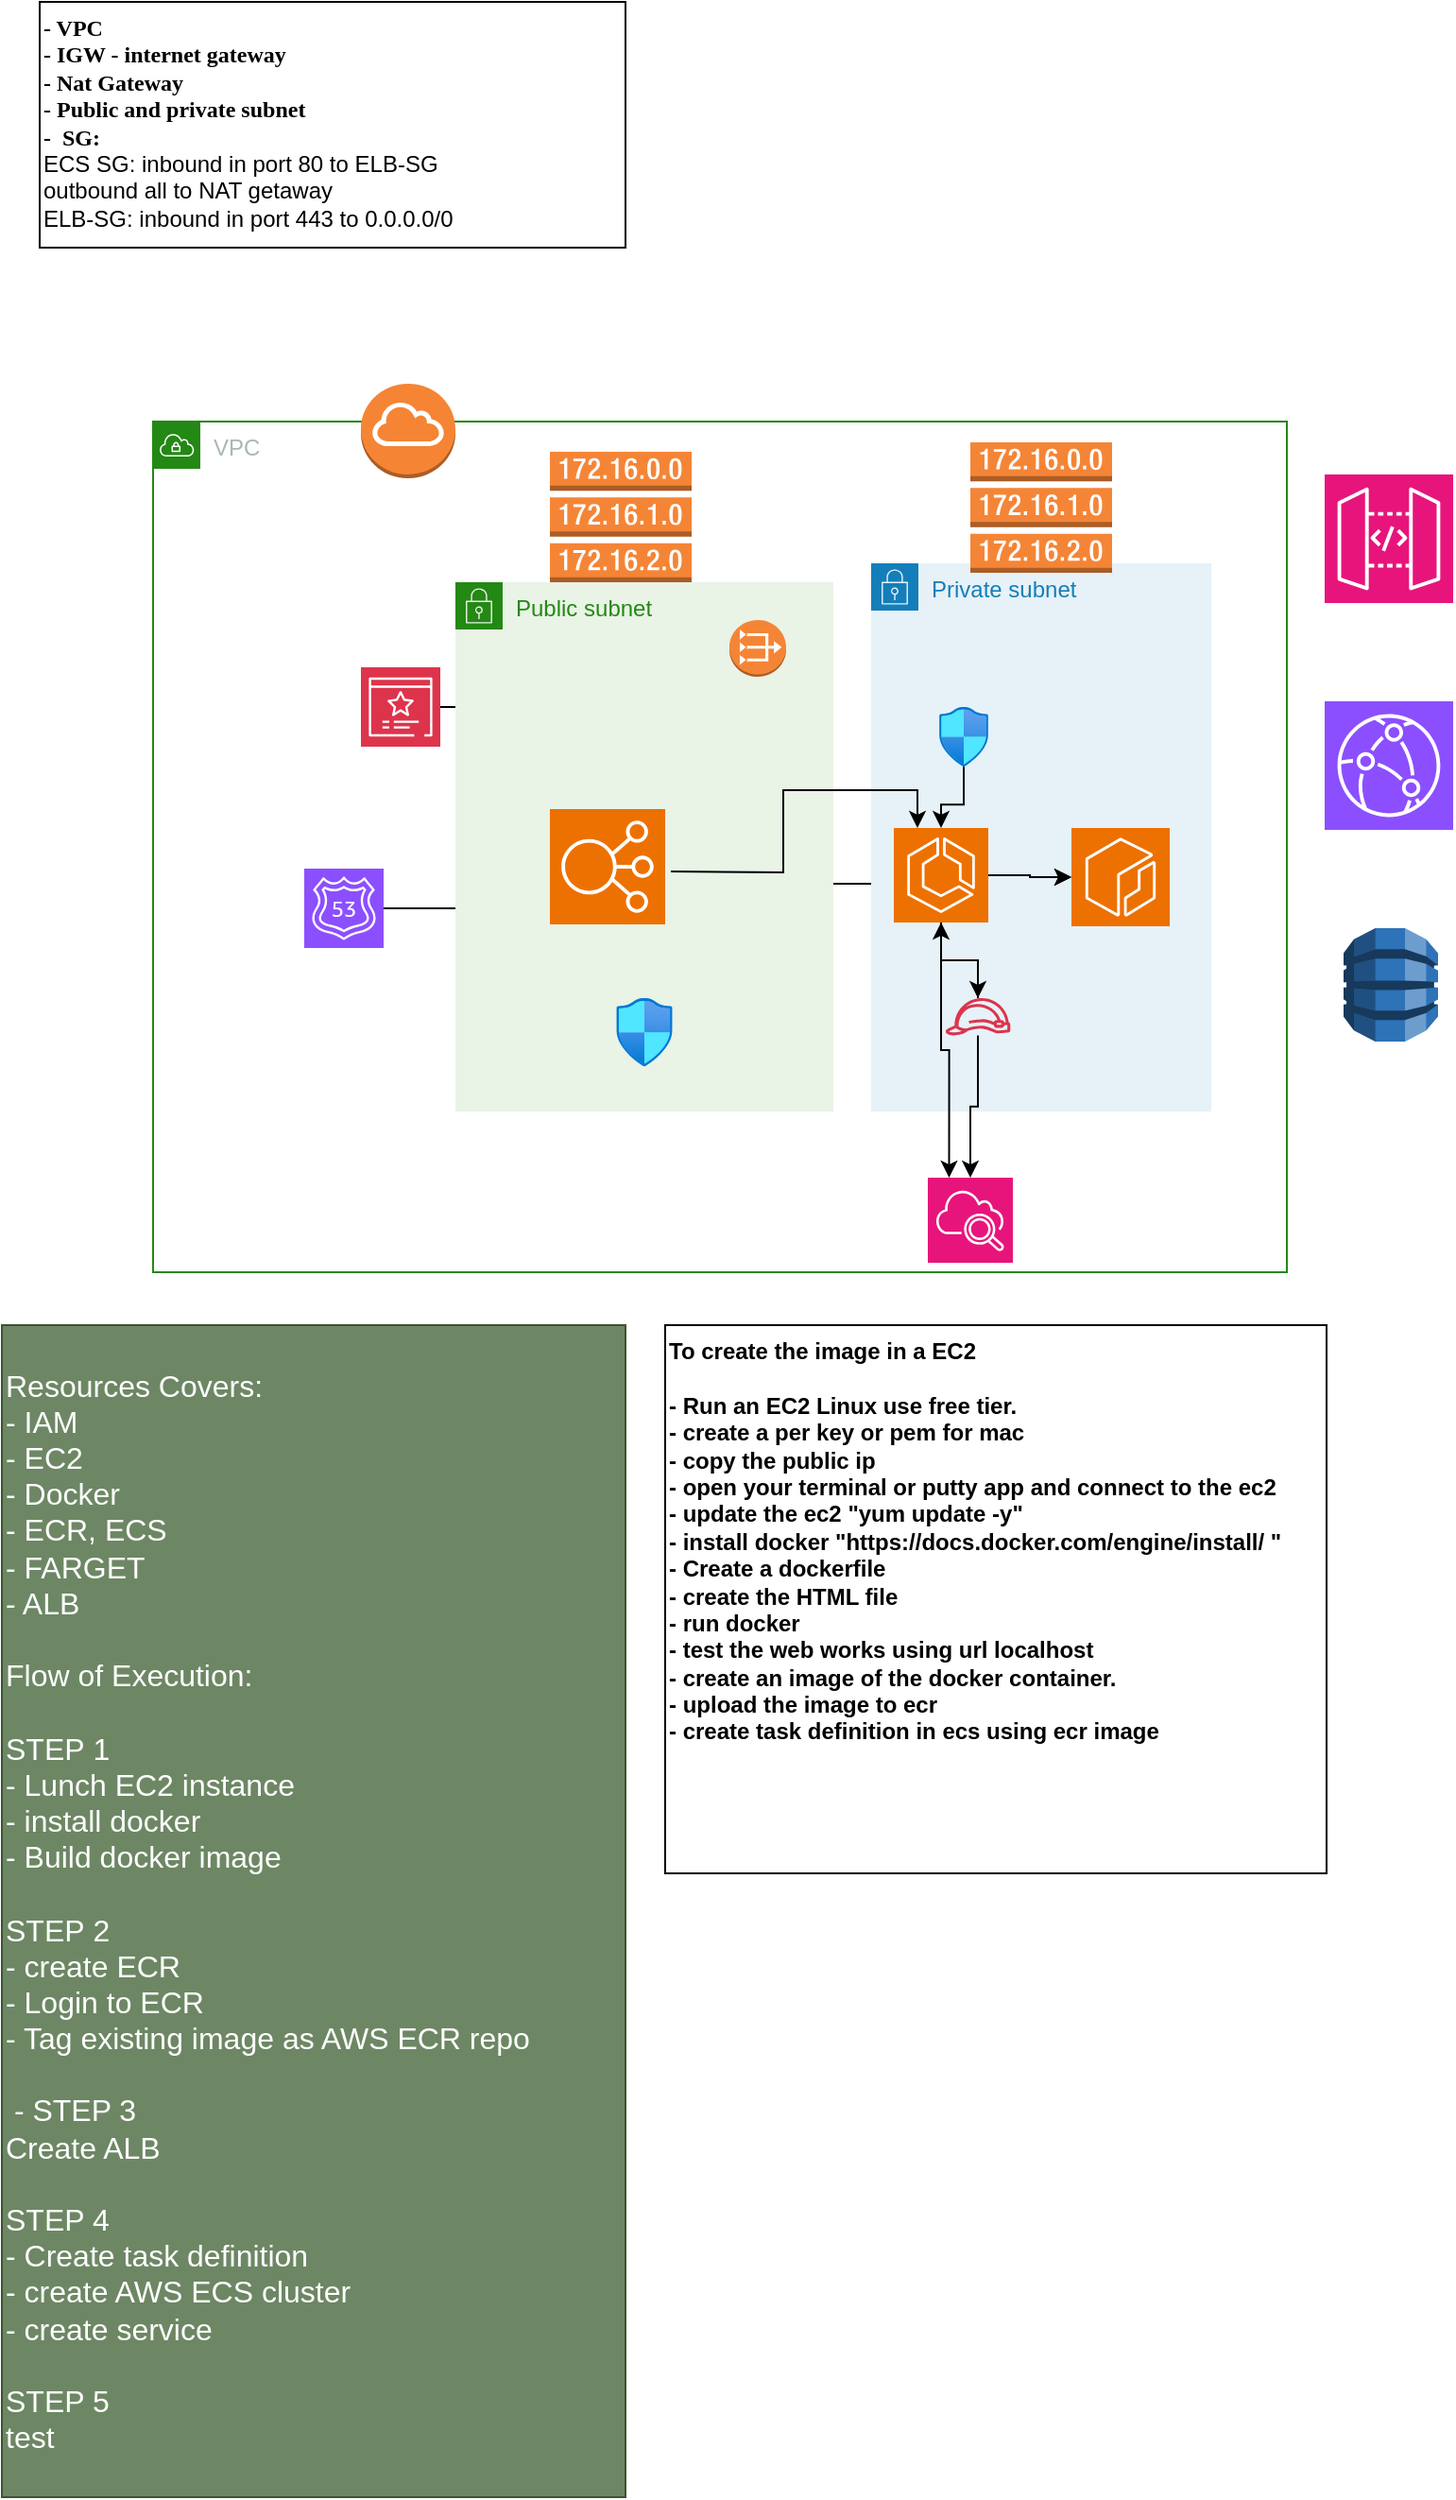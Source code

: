 <mxfile version="22.0.8" type="github">
  <diagram name="Page-1" id="X6VmacwCfKvcx9u6NsAT">
    <mxGraphModel dx="1194" dy="690" grid="1" gridSize="10" guides="1" tooltips="1" connect="1" arrows="1" fold="1" page="1" pageScale="1" pageWidth="827" pageHeight="1169" background="none" math="0" shadow="0">
      <root>
        <mxCell id="0" />
        <mxCell id="1" parent="0" />
        <mxCell id="pIWalTUhfEYIppOZ8HBM-3" style="edgeStyle=orthogonalEdgeStyle;rounded=0;orthogonalLoop=1;jettySize=auto;html=1;" parent="1" edge="1">
          <mxGeometry relative="1" as="geometry">
            <mxPoint x="484" y="486.5" as="targetPoint" />
            <mxPoint x="370.5" y="486.5" as="sourcePoint" />
          </mxGeometry>
        </mxCell>
        <mxCell id="pIWalTUhfEYIppOZ8HBM-16" style="edgeStyle=orthogonalEdgeStyle;rounded=0;orthogonalLoop=1;jettySize=auto;html=1;" parent="1" source="pIWalTUhfEYIppOZ8HBM-15" edge="1">
          <mxGeometry relative="1" as="geometry">
            <mxPoint x="322" y="540" as="targetPoint" />
            <Array as="points">
              <mxPoint x="322" y="585" />
              <mxPoint x="323" y="585" />
            </Array>
          </mxGeometry>
        </mxCell>
        <mxCell id="pIWalTUhfEYIppOZ8HBM-24" style="edgeStyle=orthogonalEdgeStyle;rounded=0;orthogonalLoop=1;jettySize=auto;html=1;" parent="1" source="pIWalTUhfEYIppOZ8HBM-22" edge="1">
          <mxGeometry relative="1" as="geometry">
            <mxPoint x="329" y="430" as="targetPoint" />
          </mxGeometry>
        </mxCell>
        <mxCell id="pIWalTUhfEYIppOZ8HBM-27" value="" style="sketch=0;points=[[0,0,0],[0.25,0,0],[0.5,0,0],[0.75,0,0],[1,0,0],[0,1,0],[0.25,1,0],[0.5,1,0],[0.75,1,0],[1,1,0],[0,0.25,0],[0,0.5,0],[0,0.75,0],[1,0.25,0],[1,0.5,0],[1,0.75,0]];outlineConnect=0;fontColor=#232F3E;fillColor=#E7157B;strokeColor=#ffffff;dashed=0;verticalLabelPosition=bottom;verticalAlign=top;align=center;html=1;fontSize=12;fontStyle=0;aspect=fixed;shape=mxgraph.aws4.resourceIcon;resIcon=mxgraph.aws4.api_gateway;" parent="1" vertex="1">
          <mxGeometry x="710" y="270" width="68" height="68" as="geometry" />
        </mxCell>
        <mxCell id="pIWalTUhfEYIppOZ8HBM-28" value="" style="sketch=0;points=[[0,0,0],[0.25,0,0],[0.5,0,0],[0.75,0,0],[1,0,0],[0,1,0],[0.25,1,0],[0.5,1,0],[0.75,1,0],[1,1,0],[0,0.25,0],[0,0.5,0],[0,0.75,0],[1,0.25,0],[1,0.5,0],[1,0.75,0]];outlineConnect=0;fontColor=#232F3E;fillColor=#8C4FFF;strokeColor=#ffffff;dashed=0;verticalLabelPosition=bottom;verticalAlign=top;align=center;html=1;fontSize=12;fontStyle=0;aspect=fixed;shape=mxgraph.aws4.resourceIcon;resIcon=mxgraph.aws4.cloudfront;" parent="1" vertex="1">
          <mxGeometry x="710" y="390" width="68" height="68" as="geometry" />
        </mxCell>
        <mxCell id="pIWalTUhfEYIppOZ8HBM-32" style="edgeStyle=orthogonalEdgeStyle;rounded=0;orthogonalLoop=1;jettySize=auto;html=1;" parent="1" source="pIWalTUhfEYIppOZ8HBM-29" target="pIWalTUhfEYIppOZ8HBM-31" edge="1">
          <mxGeometry relative="1" as="geometry" />
        </mxCell>
        <mxCell id="pIWalTUhfEYIppOZ8HBM-38" value="VPC" style="points=[[0,0],[0.25,0],[0.5,0],[0.75,0],[1,0],[1,0.25],[1,0.5],[1,0.75],[1,1],[0.75,1],[0.5,1],[0.25,1],[0,1],[0,0.75],[0,0.5],[0,0.25]];outlineConnect=0;gradientColor=none;html=1;whiteSpace=wrap;fontSize=12;fontStyle=0;container=1;pointerEvents=0;collapsible=0;recursiveResize=0;shape=mxgraph.aws4.group;grIcon=mxgraph.aws4.group_vpc;strokeColor=#248814;fillColor=none;verticalAlign=top;align=left;spacingLeft=30;fontColor=#AAB7B8;dashed=0;" parent="1" vertex="1">
          <mxGeometry x="90" y="242" width="600" height="450" as="geometry" />
        </mxCell>
        <mxCell id="pIWalTUhfEYIppOZ8HBM-43" value="Public subnet" style="points=[[0,0],[0.25,0],[0.5,0],[0.75,0],[1,0],[1,0.25],[1,0.5],[1,0.75],[1,1],[0.75,1],[0.5,1],[0.25,1],[0,1],[0,0.75],[0,0.5],[0,0.25]];outlineConnect=0;gradientColor=none;html=1;whiteSpace=wrap;fontSize=12;fontStyle=0;container=1;pointerEvents=0;collapsible=0;recursiveResize=0;shape=mxgraph.aws4.group;grIcon=mxgraph.aws4.group_security_group;grStroke=0;strokeColor=#248814;fillColor=#E9F3E6;verticalAlign=top;align=left;spacingLeft=30;fontColor=#248814;dashed=0;labelBackgroundColor=none;" parent="pIWalTUhfEYIppOZ8HBM-38" vertex="1">
          <mxGeometry x="160" y="85" width="200" height="280" as="geometry" />
        </mxCell>
        <mxCell id="pIWalTUhfEYIppOZ8HBM-46" value="" style="outlineConnect=0;dashed=0;verticalLabelPosition=bottom;verticalAlign=top;align=center;html=1;shape=mxgraph.aws3.vpc_nat_gateway;fillColor=#F58536;gradientColor=none;" parent="pIWalTUhfEYIppOZ8HBM-43" vertex="1">
          <mxGeometry x="145" y="20" width="30" height="30" as="geometry" />
        </mxCell>
        <mxCell id="pIWalTUhfEYIppOZ8HBM-15" value="" style="image;aspect=fixed;html=1;points=[];align=center;fontSize=12;image=img/lib/azure2/networking/Network_Security_Groups.svg;" parent="pIWalTUhfEYIppOZ8HBM-43" vertex="1">
          <mxGeometry x="85.12" y="220" width="29.76" height="36.14" as="geometry" />
        </mxCell>
        <mxCell id="pIWalTUhfEYIppOZ8HBM-41" value="" style="outlineConnect=0;dashed=0;verticalLabelPosition=bottom;verticalAlign=top;align=center;html=1;shape=mxgraph.aws3.route_table;fillColor=#F58536;gradientColor=none;" parent="pIWalTUhfEYIppOZ8HBM-38" vertex="1">
          <mxGeometry x="210" y="16" width="75" height="69" as="geometry" />
        </mxCell>
        <mxCell id="pIWalTUhfEYIppOZ8HBM-44" value="Private subnet" style="points=[[0,0],[0.25,0],[0.5,0],[0.75,0],[1,0],[1,0.25],[1,0.5],[1,0.75],[1,1],[0.75,1],[0.5,1],[0.25,1],[0,1],[0,0.75],[0,0.5],[0,0.25]];outlineConnect=0;gradientColor=none;html=1;whiteSpace=wrap;fontSize=12;fontStyle=0;container=1;pointerEvents=0;collapsible=0;recursiveResize=0;shape=mxgraph.aws4.group;grIcon=mxgraph.aws4.group_security_group;grStroke=0;strokeColor=#147EBA;fillColor=#E6F2F8;verticalAlign=top;align=left;spacingLeft=30;fontColor=#147EBA;dashed=0;" parent="pIWalTUhfEYIppOZ8HBM-38" vertex="1">
          <mxGeometry x="380" y="75" width="180" height="290" as="geometry" />
        </mxCell>
        <mxCell id="pIWalTUhfEYIppOZ8HBM-8" value="" style="image;aspect=fixed;html=1;points=[];align=center;fontSize=12;image=img/lib/azure2/networking/Network_Security_Groups.svg;" parent="pIWalTUhfEYIppOZ8HBM-44" vertex="1">
          <mxGeometry x="36" y="76" width="26" height="31.57" as="geometry" />
        </mxCell>
        <mxCell id="pIWalTUhfEYIppOZ8HBM-5" value="" style="sketch=0;points=[[0,0,0],[0.25,0,0],[0.5,0,0],[0.75,0,0],[1,0,0],[0,1,0],[0.25,1,0],[0.5,1,0],[0.75,1,0],[1,1,0],[0,0.25,0],[0,0.5,0],[0,0.75,0],[1,0.25,0],[1,0.5,0],[1,0.75,0]];outlineConnect=0;fontColor=#232F3E;fillColor=#ED7100;strokeColor=#ffffff;dashed=0;verticalLabelPosition=bottom;verticalAlign=top;align=center;html=1;fontSize=12;fontStyle=0;aspect=fixed;shape=mxgraph.aws4.resourceIcon;resIcon=mxgraph.aws4.ecr;" parent="pIWalTUhfEYIppOZ8HBM-44" vertex="1">
          <mxGeometry x="106" y="140" width="52" height="52" as="geometry" />
        </mxCell>
        <mxCell id="pIWalTUhfEYIppOZ8HBM-33" value="" style="sketch=0;outlineConnect=0;fontColor=#232F3E;gradientColor=none;fillColor=#DD344C;strokeColor=none;dashed=0;verticalLabelPosition=bottom;verticalAlign=top;align=center;html=1;fontSize=12;fontStyle=0;aspect=fixed;pointerEvents=1;shape=mxgraph.aws4.role;" parent="pIWalTUhfEYIppOZ8HBM-44" vertex="1">
          <mxGeometry x="39.09" y="230" width="34.91" height="19.69" as="geometry" />
        </mxCell>
        <mxCell id="pIWalTUhfEYIppOZ8HBM-1" value="" style="sketch=0;points=[[0,0,0],[0.25,0,0],[0.5,0,0],[0.75,0,0],[1,0,0],[0,1,0],[0.25,1,0],[0.5,1,0],[0.75,1,0],[1,1,0],[0,0.25,0],[0,0.5,0],[0,0.75,0],[1,0.25,0],[1,0.5,0],[1,0.75,0]];outlineConnect=0;fontColor=#232F3E;fillColor=#ED7100;strokeColor=#ffffff;dashed=0;verticalLabelPosition=bottom;verticalAlign=top;align=center;html=1;fontSize=12;fontStyle=0;aspect=fixed;shape=mxgraph.aws4.resourceIcon;resIcon=mxgraph.aws4.ecs;" parent="pIWalTUhfEYIppOZ8HBM-44" vertex="1">
          <mxGeometry x="12" y="140" width="50" height="50" as="geometry" />
        </mxCell>
        <mxCell id="pIWalTUhfEYIppOZ8HBM-14" style="edgeStyle=orthogonalEdgeStyle;rounded=0;orthogonalLoop=1;jettySize=auto;html=1;" parent="pIWalTUhfEYIppOZ8HBM-44" source="pIWalTUhfEYIppOZ8HBM-8" target="pIWalTUhfEYIppOZ8HBM-1" edge="1">
          <mxGeometry relative="1" as="geometry" />
        </mxCell>
        <mxCell id="pIWalTUhfEYIppOZ8HBM-34" style="edgeStyle=orthogonalEdgeStyle;rounded=0;orthogonalLoop=1;jettySize=auto;html=1;" parent="pIWalTUhfEYIppOZ8HBM-44" source="pIWalTUhfEYIppOZ8HBM-33" target="pIWalTUhfEYIppOZ8HBM-1" edge="1">
          <mxGeometry relative="1" as="geometry" />
        </mxCell>
        <mxCell id="pIWalTUhfEYIppOZ8HBM-48" style="edgeStyle=orthogonalEdgeStyle;rounded=0;orthogonalLoop=1;jettySize=auto;html=1;" parent="pIWalTUhfEYIppOZ8HBM-44" source="pIWalTUhfEYIppOZ8HBM-1" target="pIWalTUhfEYIppOZ8HBM-5" edge="1">
          <mxGeometry relative="1" as="geometry" />
        </mxCell>
        <mxCell id="pIWalTUhfEYIppOZ8HBM-6" style="edgeStyle=orthogonalEdgeStyle;rounded=0;orthogonalLoop=1;jettySize=auto;html=1;exitX=1;exitY=0.5;exitDx=0;exitDy=0;exitPerimeter=0;entryX=0;entryY=0.5;entryDx=0;entryDy=0;entryPerimeter=0;" parent="pIWalTUhfEYIppOZ8HBM-44" source="pIWalTUhfEYIppOZ8HBM-1" target="pIWalTUhfEYIppOZ8HBM-5" edge="1">
          <mxGeometry relative="1" as="geometry" />
        </mxCell>
        <mxCell id="pIWalTUhfEYIppOZ8HBM-57" value="" style="edgeStyle=orthogonalEdgeStyle;rounded=0;orthogonalLoop=1;jettySize=auto;html=1;" parent="pIWalTUhfEYIppOZ8HBM-44" source="pIWalTUhfEYIppOZ8HBM-1" target="pIWalTUhfEYIppOZ8HBM-33" edge="1">
          <mxGeometry relative="1" as="geometry">
            <mxPoint x="-7" y="196" as="sourcePoint" />
            <mxPoint x="-74" y="378" as="targetPoint" />
          </mxGeometry>
        </mxCell>
        <mxCell id="pIWalTUhfEYIppOZ8HBM-45" value="" style="outlineConnect=0;dashed=0;verticalLabelPosition=bottom;verticalAlign=top;align=center;html=1;shape=mxgraph.aws3.route_table;fillColor=#F58536;gradientColor=none;" parent="pIWalTUhfEYIppOZ8HBM-38" vertex="1">
          <mxGeometry x="432.5" y="11" width="75" height="69" as="geometry" />
        </mxCell>
        <mxCell id="pIWalTUhfEYIppOZ8HBM-17" value="" style="sketch=0;points=[[0,0,0],[0.25,0,0],[0.5,0,0],[0.75,0,0],[1,0,0],[0,1,0],[0.25,1,0],[0.5,1,0],[0.75,1,0],[1,1,0],[0,0.25,0],[0,0.5,0],[0,0.75,0],[1,0.25,0],[1,0.5,0],[1,0.75,0]];points=[[0,0,0],[0.25,0,0],[0.5,0,0],[0.75,0,0],[1,0,0],[0,1,0],[0.25,1,0],[0.5,1,0],[0.75,1,0],[1,1,0],[0,0.25,0],[0,0.5,0],[0,0.75,0],[1,0.25,0],[1,0.5,0],[1,0.75,0]];outlineConnect=0;fontColor=#232F3E;fillColor=#E7157B;strokeColor=#ffffff;dashed=0;verticalLabelPosition=bottom;verticalAlign=top;align=center;html=1;fontSize=12;fontStyle=0;aspect=fixed;shape=mxgraph.aws4.resourceIcon;resIcon=mxgraph.aws4.cloudwatch_2;" parent="pIWalTUhfEYIppOZ8HBM-38" vertex="1">
          <mxGeometry x="410" y="400" width="45" height="45" as="geometry" />
        </mxCell>
        <mxCell id="pIWalTUhfEYIppOZ8HBM-18" style="edgeStyle=orthogonalEdgeStyle;rounded=0;orthogonalLoop=1;jettySize=auto;html=1;" parent="pIWalTUhfEYIppOZ8HBM-38" source="pIWalTUhfEYIppOZ8HBM-33" target="pIWalTUhfEYIppOZ8HBM-17" edge="1">
          <mxGeometry relative="1" as="geometry" />
        </mxCell>
        <mxCell id="pIWalTUhfEYIppOZ8HBM-22" value="" style="sketch=0;points=[[0,0,0],[0.25,0,0],[0.5,0,0],[0.75,0,0],[1,0,0],[0,1,0],[0.25,1,0],[0.5,1,0],[0.75,1,0],[1,1,0],[0,0.25,0],[0,0.5,0],[0,0.75,0],[1,0.25,0],[1,0.5,0],[1,0.75,0]];outlineConnect=0;fontColor=#232F3E;fillColor=#DD344C;strokeColor=#ffffff;dashed=0;verticalLabelPosition=bottom;verticalAlign=top;align=center;html=1;fontSize=12;fontStyle=0;aspect=fixed;shape=mxgraph.aws4.resourceIcon;resIcon=mxgraph.aws4.certificate_manager_3;" parent="pIWalTUhfEYIppOZ8HBM-38" vertex="1">
          <mxGeometry x="110" y="130" width="42" height="42" as="geometry" />
        </mxCell>
        <mxCell id="pIWalTUhfEYIppOZ8HBM-29" value="" style="sketch=0;points=[[0,0,0],[0.25,0,0],[0.5,0,0],[0.75,0,0],[1,0,0],[0,1,0],[0.25,1,0],[0.5,1,0],[0.75,1,0],[1,1,0],[0,0.25,0],[0,0.5,0],[0,0.75,0],[1,0.25,0],[1,0.5,0],[1,0.75,0]];outlineConnect=0;fontColor=#232F3E;fillColor=#8C4FFF;strokeColor=#ffffff;dashed=0;verticalLabelPosition=bottom;verticalAlign=top;align=center;html=1;fontSize=12;fontStyle=0;aspect=fixed;shape=mxgraph.aws4.resourceIcon;resIcon=mxgraph.aws4.route_53;" parent="pIWalTUhfEYIppOZ8HBM-38" vertex="1">
          <mxGeometry x="80" y="236.5" width="42" height="42" as="geometry" />
        </mxCell>
        <mxCell id="pIWalTUhfEYIppOZ8HBM-19" style="edgeStyle=orthogonalEdgeStyle;rounded=0;orthogonalLoop=1;jettySize=auto;html=1;entryX=0.25;entryY=0;entryDx=0;entryDy=0;entryPerimeter=0;" parent="pIWalTUhfEYIppOZ8HBM-38" source="pIWalTUhfEYIppOZ8HBM-1" target="pIWalTUhfEYIppOZ8HBM-17" edge="1">
          <mxGeometry relative="1" as="geometry">
            <mxPoint x="274" y="238" as="sourcePoint" />
          </mxGeometry>
        </mxCell>
        <mxCell id="pIWalTUhfEYIppOZ8HBM-42" value="" style="outlineConnect=0;dashed=0;verticalLabelPosition=bottom;verticalAlign=top;align=center;html=1;shape=mxgraph.aws3.internet_gateway;fillColor=#F58534;gradientColor=none;" parent="pIWalTUhfEYIppOZ8HBM-38" vertex="1">
          <mxGeometry x="110" y="-20" width="50" height="50" as="geometry" />
        </mxCell>
        <mxCell id="pIWalTUhfEYIppOZ8HBM-31" value="" style="sketch=0;points=[[0,0,0],[0.25,0,0],[0.5,0,0],[0.75,0,0],[1,0,0],[0,1,0],[0.25,1,0],[0.5,1,0],[0.75,1,0],[1,1,0],[0,0.25,0],[0,0.5,0],[0,0.75,0],[1,0.25,0],[1,0.5,0],[1,0.75,0]];outlineConnect=0;fontColor=#232F3E;fillColor=#ED7100;strokeColor=#ffffff;dashed=0;verticalLabelPosition=bottom;verticalAlign=top;align=center;html=1;fontSize=12;fontStyle=0;aspect=fixed;shape=mxgraph.aws4.resourceIcon;resIcon=mxgraph.aws4.elastic_load_balancing;" parent="1" vertex="1">
          <mxGeometry x="300" y="447" width="61" height="61" as="geometry" />
        </mxCell>
        <mxCell id="pIWalTUhfEYIppOZ8HBM-47" value="" style="outlineConnect=0;dashed=0;verticalLabelPosition=bottom;verticalAlign=top;align=center;html=1;shape=mxgraph.aws3.dynamo_db;fillColor=#2E73B8;gradientColor=none;" parent="1" vertex="1">
          <mxGeometry x="720" y="510" width="50" height="60" as="geometry" />
        </mxCell>
        <mxCell id="pIWalTUhfEYIppOZ8HBM-53" value="Resources Covers:&lt;br style=&quot;font-size: 16px;&quot;&gt;- IAM&lt;br&gt;- EC2&lt;br&gt;- Docker&lt;br&gt;- ECR, ECS&lt;br&gt;- FARGET&lt;br&gt;- ALB&amp;nbsp;&lt;br style=&quot;font-size: 16px;&quot;&gt;&lt;br&gt;Flow of Execution:&lt;br style=&quot;font-size: 16px;&quot;&gt;&lt;br style=&quot;font-size: 16px;&quot;&gt;STEP&amp;nbsp;1&lt;br style=&quot;font-size: 16px;&quot;&gt;- Lunch EC2 instance&lt;br style=&quot;font-size: 16px;&quot;&gt;- install docker&lt;br style=&quot;font-size: 16px;&quot;&gt;- Build docker image&lt;br style=&quot;font-size: 16px;&quot;&gt;&lt;br style=&quot;font-size: 16px;&quot;&gt;STEP&amp;nbsp;2&lt;br style=&quot;font-size: 16px;&quot;&gt;- create ECR&lt;br style=&quot;font-size: 16px;&quot;&gt;- Login to ECR&lt;br style=&quot;font-size: 16px;&quot;&gt;- Tag existing image as AWS ECR repo&lt;br style=&quot;font-size: 16px;&quot;&gt;&lt;br style=&quot;font-size: 16px;&quot;&gt;&amp;nbsp;- STEP 3&lt;br style=&quot;font-size: 16px;&quot;&gt;Create ALB&lt;br style=&quot;font-size: 16px;&quot;&gt;&lt;br style=&quot;font-size: 16px;&quot;&gt;STEP 4&lt;br style=&quot;font-size: 16px;&quot;&gt;- Create task definition&lt;br style=&quot;font-size: 16px;&quot;&gt;- create AWS ECS cluster&lt;br style=&quot;font-size: 16px;&quot;&gt;- create service&lt;br style=&quot;font-size: 16px;&quot;&gt;&lt;br style=&quot;font-size: 16px;&quot;&gt;STEP 5&amp;nbsp;&lt;br style=&quot;font-size: 16px;&quot;&gt;test&amp;nbsp;" style="whiteSpace=wrap;html=1;direction=south;fillColor=#6d8764;fontColor=#ffffff;strokeColor=#3A5431;gradientColor=none;imageAlign=center;align=left;fontSize=16;" parent="1" vertex="1">
          <mxGeometry x="10" y="720" width="330" height="620" as="geometry" />
        </mxCell>
        <mxCell id="pIWalTUhfEYIppOZ8HBM-64" value="" style="edgeStyle=orthogonalEdgeStyle;rounded=0;orthogonalLoop=1;jettySize=auto;html=1;entryX=0.25;entryY=0;entryDx=0;entryDy=0;entryPerimeter=0;" parent="1" target="pIWalTUhfEYIppOZ8HBM-1" edge="1">
          <mxGeometry relative="1" as="geometry">
            <mxPoint x="364" y="480" as="sourcePoint" />
            <mxPoint x="511" y="642" as="targetPoint" />
          </mxGeometry>
        </mxCell>
        <mxCell id="pIWalTUhfEYIppOZ8HBM-66" value="To create the image in a EC2&lt;br&gt;&lt;br&gt;- Run an EC2 Linux use free tier.&lt;br&gt;- create a per key or pem for mac&lt;br&gt;- copy the public ip&amp;nbsp;&lt;br&gt;- open your terminal or putty app and connect to the ec2&lt;br&gt;- update the ec2 &quot;yum update -y&quot;&lt;br&gt;- install docker &quot;https://docs.docker.com/engine/install/ &quot;&lt;br&gt;- Create a dockerfile&lt;br&gt;- create the HTML file&lt;br&gt;- run docker&amp;nbsp;&lt;br&gt;- test the web works using url localhost&lt;br&gt;- create an image of the docker container.&lt;br&gt;- upload the image to ecr&lt;br&gt;- create task definition in ecs using ecr image&amp;nbsp;" style="whiteSpace=wrap;html=1;align=left;verticalAlign=top;fontStyle=1" parent="1" vertex="1">
          <mxGeometry x="361" y="720" width="350" height="290" as="geometry" />
        </mxCell>
        <mxCell id="G8kS4DmXMJqjpllsvMch-1" value="- VPC&lt;br&gt;- IGW - internet gateway&lt;br&gt;- Nat Gateway&lt;br&gt;- Public and private subnet&amp;nbsp;&lt;br&gt;-&amp;nbsp;&amp;nbsp;SG:&amp;nbsp;&lt;br style=&quot;border-color: var(--border-color); font-family: Helvetica; font-weight: 400; text-align: center;&quot;&gt;&lt;span style=&quot;font-family: Helvetica; font-weight: 400; text-align: center;&quot;&gt;ECS SG: inbound in port 80 to ELB-SG&lt;/span&gt;&lt;br style=&quot;border-color: var(--border-color); font-family: Helvetica; font-weight: 400; text-align: center;&quot;&gt;&lt;span style=&quot;font-family: Helvetica; font-weight: 400; text-align: center;&quot;&gt;outbound all to NAT getaway&lt;/span&gt;&lt;br style=&quot;border-color: var(--border-color); font-family: Helvetica; font-weight: 400; text-align: center;&quot;&gt;&lt;span style=&quot;font-family: Helvetica; font-weight: 400; text-align: center;&quot;&gt;ELB-SG: inbound in port 443 to 0.0.0.0/0&lt;/span&gt;" style="whiteSpace=wrap;html=1;align=left;fontStyle=1;verticalAlign=top;fontFamily=Times New Roman;" parent="1" vertex="1">
          <mxGeometry x="30" y="20" width="310" height="130" as="geometry" />
        </mxCell>
      </root>
    </mxGraphModel>
  </diagram>
</mxfile>
